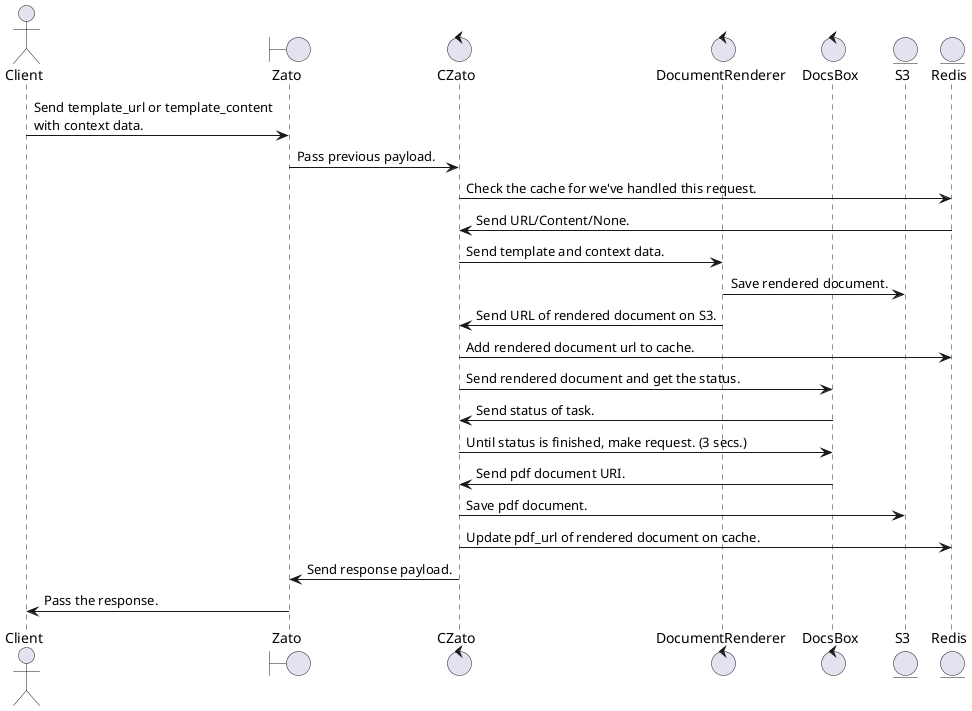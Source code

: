 @startuml

actor Client
boundary Zato
control CZato
control DocumentRenderer
control DocsBox
entity S3
entity Redis

Client -> Zato : Send template_url or template_content\nwith context data.
Zato -> CZato : Pass previous payload.
CZato -> Redis : Check the cache for we've handled this request.
Redis -> CZato : Send URL/Content/None.
CZato -> DocumentRenderer : Send template and context data.
DocumentRenderer -> S3 : Save rendered document.
DocumentRenderer -> CZato : Send URL of rendered document on S3.
CZato -> Redis : Add rendered document url to cache.
CZato -> DocsBox : Send rendered document and get the status.
DocsBox -> CZato : Send status of task.
CZato -> DocsBox : Until status is finished, make request. (3 secs.)
DocsBox -> CZato : Send pdf document URI.
CZato -> S3 : Save pdf document.
CZato -> Redis : Update pdf_url of rendered document on cache.
CZato -> Zato : Send response payload.
Zato -> Client : Pass the response.

@enduml